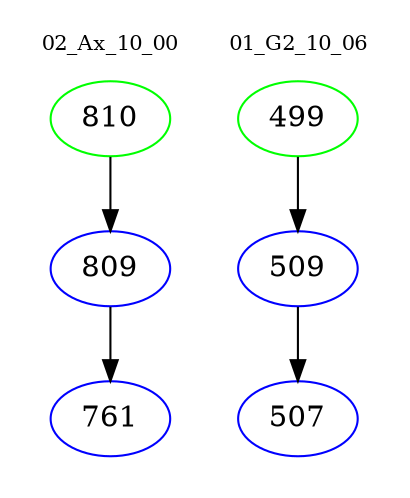 digraph{
subgraph cluster_0 {
color = white
label = "02_Ax_10_00";
fontsize=10;
T0_810 [label="810", color="green"]
T0_810 -> T0_809 [color="black"]
T0_809 [label="809", color="blue"]
T0_809 -> T0_761 [color="black"]
T0_761 [label="761", color="blue"]
}
subgraph cluster_1 {
color = white
label = "01_G2_10_06";
fontsize=10;
T1_499 [label="499", color="green"]
T1_499 -> T1_509 [color="black"]
T1_509 [label="509", color="blue"]
T1_509 -> T1_507 [color="black"]
T1_507 [label="507", color="blue"]
}
}
